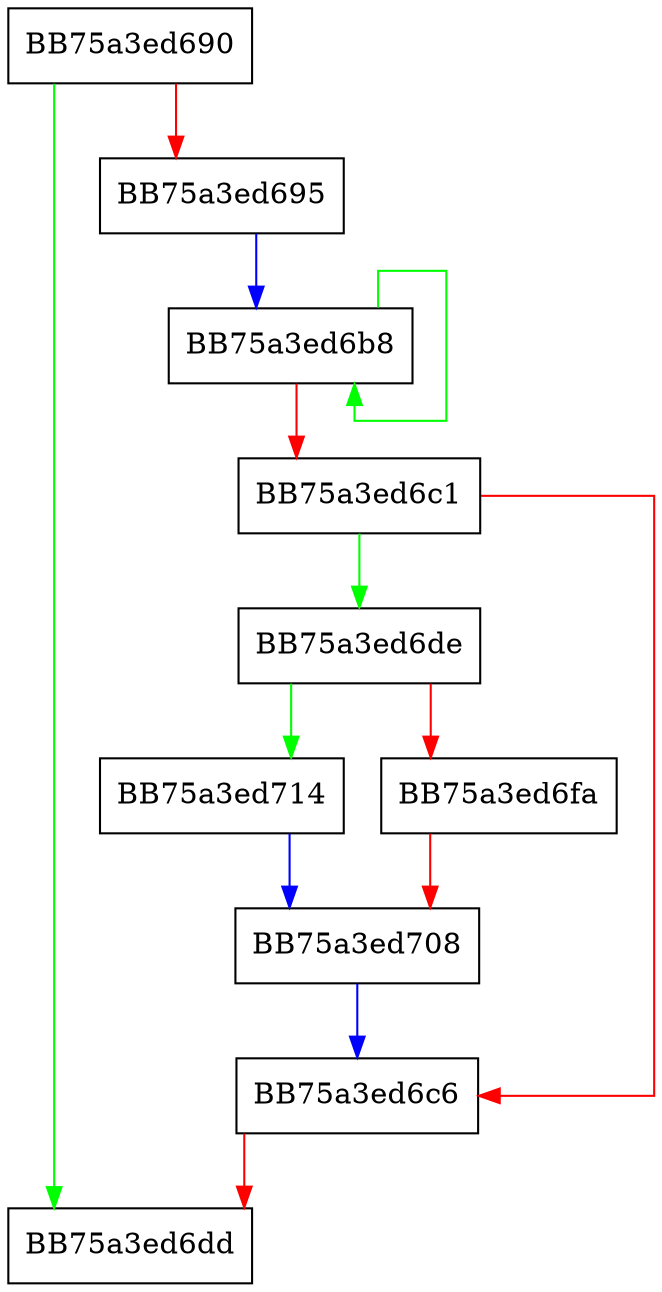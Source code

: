 digraph AddPacker {
  node [shape="box"];
  graph [splines=ortho];
  BB75a3ed690 -> BB75a3ed6dd [color="green"];
  BB75a3ed690 -> BB75a3ed695 [color="red"];
  BB75a3ed695 -> BB75a3ed6b8 [color="blue"];
  BB75a3ed6b8 -> BB75a3ed6b8 [color="green"];
  BB75a3ed6b8 -> BB75a3ed6c1 [color="red"];
  BB75a3ed6c1 -> BB75a3ed6de [color="green"];
  BB75a3ed6c1 -> BB75a3ed6c6 [color="red"];
  BB75a3ed6c6 -> BB75a3ed6dd [color="red"];
  BB75a3ed6de -> BB75a3ed714 [color="green"];
  BB75a3ed6de -> BB75a3ed6fa [color="red"];
  BB75a3ed6fa -> BB75a3ed708 [color="red"];
  BB75a3ed708 -> BB75a3ed6c6 [color="blue"];
  BB75a3ed714 -> BB75a3ed708 [color="blue"];
}